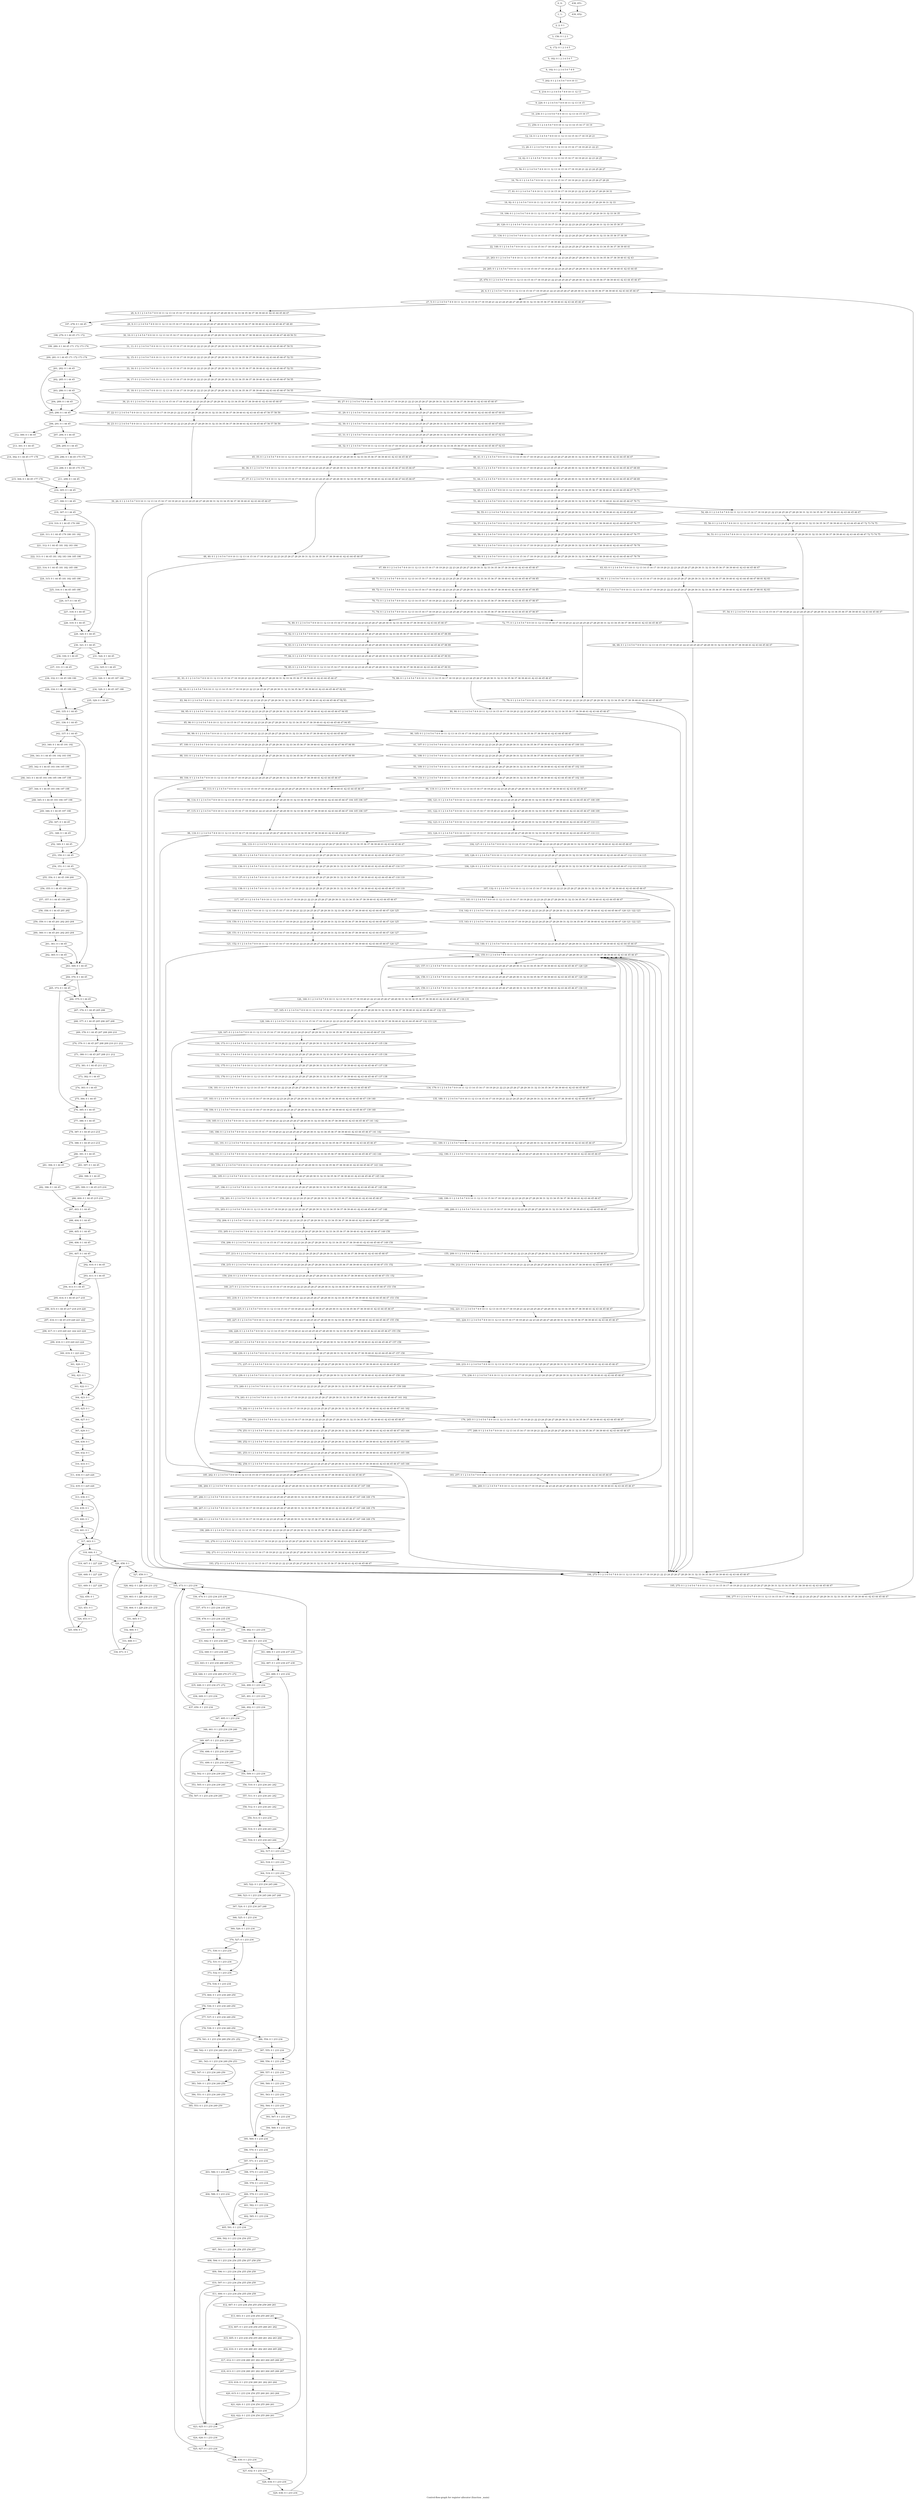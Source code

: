 digraph G {
graph [label="Control-flow-graph for register allocator (function _main)"]
0[label="0, 0: "];
1[label="1, 1: "];
2[label="2, 2: 0 1 "];
3[label="3, 156: 0 1 2 3 "];
4[label="4, 172: 0 1 2 3 4 5 "];
5[label="5, 182: 0 1 2 3 4 5 6 7 "];
6[label="6, 192: 0 1 2 3 4 5 6 7 8 9 "];
7[label="7, 202: 0 1 2 3 4 5 6 7 8 9 10 11 "];
8[label="8, 214: 0 1 2 3 4 5 6 7 8 9 10 11 12 13 "];
9[label="9, 226: 0 1 2 3 4 5 6 7 8 9 10 11 12 13 14 15 "];
10[label="10, 238: 0 1 2 3 4 5 6 7 8 9 10 11 12 13 14 15 16 17 "];
11[label="11, 250: 0 1 2 3 4 5 6 7 8 9 10 11 12 13 14 15 16 17 18 19 "];
12[label="12, 14: 0 1 2 3 4 5 6 7 8 9 10 11 12 13 14 15 16 17 18 19 20 21 "];
13[label="13, 28: 0 1 2 3 4 5 6 7 8 9 10 11 12 13 14 15 16 17 18 19 20 21 22 23 "];
14[label="14, 42: 0 1 2 3 4 5 6 7 8 9 10 11 12 13 14 15 16 17 18 19 20 21 22 23 24 25 "];
15[label="15, 56: 0 1 2 3 4 5 6 7 8 9 10 11 12 13 14 15 16 17 18 19 20 21 22 23 24 25 26 27 "];
16[label="16, 70: 0 1 2 3 4 5 6 7 8 9 10 11 12 13 14 15 16 17 18 19 20 21 22 23 24 25 26 27 28 29 "];
17[label="17, 81: 0 1 2 3 4 5 6 7 8 9 10 11 12 13 14 15 16 17 18 19 20 21 22 23 24 25 26 27 28 29 30 31 "];
18[label="18, 92: 0 1 2 3 4 5 6 7 8 9 10 11 12 13 14 15 16 17 18 19 20 21 22 23 24 25 26 27 28 29 30 31 32 33 "];
19[label="19, 106: 0 1 2 3 4 5 6 7 8 9 10 11 12 13 14 15 16 17 18 19 20 21 22 23 24 25 26 27 28 29 30 31 32 33 34 35 "];
20[label="20, 120: 0 1 2 3 4 5 6 7 8 9 10 11 12 13 14 15 16 17 18 19 20 21 22 23 24 25 26 27 28 29 30 31 32 33 34 35 36 37 "];
21[label="21, 134: 0 1 2 3 4 5 6 7 8 9 10 11 12 13 14 15 16 17 18 19 20 21 22 23 24 25 26 27 28 29 30 31 32 33 34 35 36 37 38 39 "];
22[label="22, 148: 0 1 2 3 4 5 6 7 8 9 10 11 12 13 14 15 16 17 18 19 20 21 22 23 24 25 26 27 28 29 30 31 32 33 34 35 36 37 38 39 40 41 "];
23[label="23, 263: 0 1 2 3 4 5 6 7 8 9 10 11 12 13 14 15 16 17 18 19 20 21 22 23 24 25 26 27 28 29 30 31 32 33 34 35 36 37 38 39 40 41 42 43 "];
24[label="24, 265: 0 1 2 3 4 5 6 7 8 9 10 11 12 13 14 15 16 17 18 19 20 21 22 23 24 25 26 27 28 29 30 31 32 33 34 35 36 37 38 39 40 41 42 43 44 45 "];
25[label="25, 670: 0 1 2 3 4 5 6 7 8 9 10 11 12 13 14 15 16 17 18 19 20 21 22 23 24 25 26 27 28 29 30 31 32 33 34 35 36 37 38 39 40 41 42 43 44 45 46 47 "];
26[label="26, 4: 0 1 2 3 4 5 6 7 8 9 10 11 12 13 14 15 16 17 18 19 20 21 22 23 24 25 26 27 28 29 30 31 32 33 34 35 36 37 38 39 40 41 42 43 44 45 46 47 "];
27[label="27, 5: 0 1 2 3 4 5 6 7 8 9 10 11 12 13 14 15 16 17 18 19 20 21 22 23 24 25 26 27 28 29 30 31 32 33 34 35 36 37 38 39 40 41 42 43 44 45 46 47 "];
28[label="28, 6: 0 1 2 3 4 5 6 7 8 9 10 11 12 13 14 15 16 17 18 19 20 21 22 23 24 25 26 27 28 29 30 31 32 33 34 35 36 37 38 39 40 41 42 43 44 45 46 47 "];
29[label="29, 9: 0 1 2 3 4 5 6 7 8 9 10 11 12 13 14 15 16 17 18 19 20 21 22 23 24 25 26 27 28 29 30 31 32 33 34 35 36 37 38 39 40 41 42 43 44 45 46 47 48 49 "];
30[label="30, 10: 0 1 2 3 4 5 6 7 8 9 10 11 12 13 14 15 16 17 18 19 20 21 22 23 24 25 26 27 28 29 30 31 32 33 34 35 36 37 38 39 40 41 42 43 44 45 46 47 48 49 50 51 "];
31[label="31, 11: 0 1 2 3 4 5 6 7 8 9 10 11 12 13 14 15 16 17 18 19 20 21 22 23 24 25 26 27 28 29 30 31 32 33 34 35 36 37 38 39 40 41 42 43 44 45 46 47 50 51 "];
32[label="32, 15: 0 1 2 3 4 5 6 7 8 9 10 11 12 13 14 15 16 17 18 19 20 21 22 23 24 25 26 27 28 29 30 31 32 33 34 35 36 37 38 39 40 41 42 43 44 45 46 47 52 53 "];
33[label="33, 16: 0 1 2 3 4 5 6 7 8 9 10 11 12 13 14 15 16 17 18 19 20 21 22 23 24 25 26 27 28 29 30 31 32 33 34 35 36 37 38 39 40 41 42 43 44 45 46 47 52 53 "];
34[label="34, 17: 0 1 2 3 4 5 6 7 8 9 10 11 12 13 14 15 16 17 18 19 20 21 22 23 24 25 26 27 28 29 30 31 32 33 34 35 36 37 38 39 40 41 42 43 44 45 46 47 54 55 "];
35[label="35, 18: 0 1 2 3 4 5 6 7 8 9 10 11 12 13 14 15 16 17 18 19 20 21 22 23 24 25 26 27 28 29 30 31 32 33 34 35 36 37 38 39 40 41 42 43 44 45 46 47 54 55 "];
36[label="36, 21: 0 1 2 3 4 5 6 7 8 9 10 11 12 13 14 15 16 17 18 19 20 21 22 23 24 25 26 27 28 29 30 31 32 33 34 35 36 37 38 39 40 41 42 43 44 45 46 47 "];
37[label="37, 22: 0 1 2 3 4 5 6 7 8 9 10 11 12 13 14 15 16 17 18 19 20 21 22 23 24 25 26 27 28 29 30 31 32 33 34 35 36 37 38 39 40 41 42 43 44 45 46 47 56 57 58 59 "];
38[label="38, 23: 0 1 2 3 4 5 6 7 8 9 10 11 12 13 14 15 16 17 18 19 20 21 22 23 24 25 26 27 28 29 30 31 32 33 34 35 36 37 38 39 40 41 42 43 44 45 46 47 56 57 58 59 "];
39[label="39, 26: 0 1 2 3 4 5 6 7 8 9 10 11 12 13 14 15 16 17 18 19 20 21 22 23 24 25 26 27 28 29 30 31 32 33 34 35 36 37 38 39 40 41 42 43 44 45 46 47 "];
40[label="40, 27: 0 1 2 3 4 5 6 7 8 9 10 11 12 13 14 15 16 17 18 19 20 21 22 23 24 25 26 27 28 29 30 31 32 33 34 35 36 37 38 39 40 41 42 43 44 45 46 47 "];
41[label="41, 29: 0 1 2 3 4 5 6 7 8 9 10 11 12 13 14 15 16 17 18 19 20 21 22 23 24 25 26 27 28 29 30 31 32 33 34 35 36 37 38 39 40 41 42 43 44 45 46 47 60 61 "];
42[label="42, 30: 0 1 2 3 4 5 6 7 8 9 10 11 12 13 14 15 16 17 18 19 20 21 22 23 24 25 26 27 28 29 30 31 32 33 34 35 36 37 38 39 40 41 42 43 44 45 46 47 60 61 "];
43[label="43, 31: 0 1 2 3 4 5 6 7 8 9 10 11 12 13 14 15 16 17 18 19 20 21 22 23 24 25 26 27 28 29 30 31 32 33 34 35 36 37 38 39 40 41 42 43 44 45 46 47 62 63 "];
44[label="44, 32: 0 1 2 3 4 5 6 7 8 9 10 11 12 13 14 15 16 17 18 19 20 21 22 23 24 25 26 27 28 29 30 31 32 33 34 35 36 37 38 39 40 41 42 43 44 45 46 47 62 63 "];
45[label="45, 35: 0 1 2 3 4 5 6 7 8 9 10 11 12 13 14 15 16 17 18 19 20 21 22 23 24 25 26 27 28 29 30 31 32 33 34 35 36 37 38 39 40 41 42 43 44 45 46 47 "];
46[label="46, 36: 0 1 2 3 4 5 6 7 8 9 10 11 12 13 14 15 16 17 18 19 20 21 22 23 24 25 26 27 28 29 30 31 32 33 34 35 36 37 38 39 40 41 42 43 44 45 46 47 64 65 66 67 "];
47[label="47, 37: 0 1 2 3 4 5 6 7 8 9 10 11 12 13 14 15 16 17 18 19 20 21 22 23 24 25 26 27 28 29 30 31 32 33 34 35 36 37 38 39 40 41 42 43 44 45 46 47 64 65 66 67 "];
48[label="48, 40: 0 1 2 3 4 5 6 7 8 9 10 11 12 13 14 15 16 17 18 19 20 21 22 23 24 25 26 27 28 29 30 31 32 33 34 35 36 37 38 39 40 41 42 43 44 45 46 47 "];
49[label="49, 41: 0 1 2 3 4 5 6 7 8 9 10 11 12 13 14 15 16 17 18 19 20 21 22 23 24 25 26 27 28 29 30 31 32 33 34 35 36 37 38 39 40 41 42 43 44 45 46 47 "];
50[label="50, 43: 0 1 2 3 4 5 6 7 8 9 10 11 12 13 14 15 16 17 18 19 20 21 22 23 24 25 26 27 28 29 30 31 32 33 34 35 36 37 38 39 40 41 42 43 44 45 46 47 68 69 "];
51[label="51, 44: 0 1 2 3 4 5 6 7 8 9 10 11 12 13 14 15 16 17 18 19 20 21 22 23 24 25 26 27 28 29 30 31 32 33 34 35 36 37 38 39 40 41 42 43 44 45 46 47 68 69 "];
52[label="52, 45: 0 1 2 3 4 5 6 7 8 9 10 11 12 13 14 15 16 17 18 19 20 21 22 23 24 25 26 27 28 29 30 31 32 33 34 35 36 37 38 39 40 41 42 43 44 45 46 47 70 71 "];
53[label="53, 46: 0 1 2 3 4 5 6 7 8 9 10 11 12 13 14 15 16 17 18 19 20 21 22 23 24 25 26 27 28 29 30 31 32 33 34 35 36 37 38 39 40 41 42 43 44 45 46 47 70 71 "];
54[label="54, 49: 0 1 2 3 4 5 6 7 8 9 10 11 12 13 14 15 16 17 18 19 20 21 22 23 24 25 26 27 28 29 30 31 32 33 34 35 36 37 38 39 40 41 42 43 44 45 46 47 "];
55[label="55, 50: 0 1 2 3 4 5 6 7 8 9 10 11 12 13 14 15 16 17 18 19 20 21 22 23 24 25 26 27 28 29 30 31 32 33 34 35 36 37 38 39 40 41 42 43 44 45 46 47 72 73 74 75 "];
56[label="56, 51: 0 1 2 3 4 5 6 7 8 9 10 11 12 13 14 15 16 17 18 19 20 21 22 23 24 25 26 27 28 29 30 31 32 33 34 35 36 37 38 39 40 41 42 43 44 45 46 47 72 73 74 75 "];
57[label="57, 54: 0 1 2 3 4 5 6 7 8 9 10 11 12 13 14 15 16 17 18 19 20 21 22 23 24 25 26 27 28 29 30 31 32 33 34 35 36 37 38 39 40 41 42 43 44 45 46 47 "];
58[label="58, 55: 0 1 2 3 4 5 6 7 8 9 10 11 12 13 14 15 16 17 18 19 20 21 22 23 24 25 26 27 28 29 30 31 32 33 34 35 36 37 38 39 40 41 42 43 44 45 46 47 "];
59[label="59, 57: 0 1 2 3 4 5 6 7 8 9 10 11 12 13 14 15 16 17 18 19 20 21 22 23 24 25 26 27 28 29 30 31 32 33 34 35 36 37 38 39 40 41 42 43 44 45 46 47 76 77 "];
60[label="60, 58: 0 1 2 3 4 5 6 7 8 9 10 11 12 13 14 15 16 17 18 19 20 21 22 23 24 25 26 27 28 29 30 31 32 33 34 35 36 37 38 39 40 41 42 43 44 45 46 47 76 77 "];
61[label="61, 59: 0 1 2 3 4 5 6 7 8 9 10 11 12 13 14 15 16 17 18 19 20 21 22 23 24 25 26 27 28 29 30 31 32 33 34 35 36 37 38 39 40 41 42 43 44 45 46 47 78 79 "];
62[label="62, 60: 0 1 2 3 4 5 6 7 8 9 10 11 12 13 14 15 16 17 18 19 20 21 22 23 24 25 26 27 28 29 30 31 32 33 34 35 36 37 38 39 40 41 42 43 44 45 46 47 78 79 "];
63[label="63, 63: 0 1 2 3 4 5 6 7 8 9 10 11 12 13 14 15 16 17 18 19 20 21 22 23 24 25 26 27 28 29 30 31 32 33 34 35 36 37 38 39 40 41 42 43 44 45 46 47 "];
64[label="64, 64: 0 1 2 3 4 5 6 7 8 9 10 11 12 13 14 15 16 17 18 19 20 21 22 23 24 25 26 27 28 29 30 31 32 33 34 35 36 37 38 39 40 41 42 43 44 45 46 47 80 81 82 83 "];
65[label="65, 65: 0 1 2 3 4 5 6 7 8 9 10 11 12 13 14 15 16 17 18 19 20 21 22 23 24 25 26 27 28 29 30 31 32 33 34 35 36 37 38 39 40 41 42 43 44 45 46 47 80 81 82 83 "];
66[label="66, 68: 0 1 2 3 4 5 6 7 8 9 10 11 12 13 14 15 16 17 18 19 20 21 22 23 24 25 26 27 28 29 30 31 32 33 34 35 36 37 38 39 40 41 42 43 44 45 46 47 "];
67[label="67, 69: 0 1 2 3 4 5 6 7 8 9 10 11 12 13 14 15 16 17 18 19 20 21 22 23 24 25 26 27 28 29 30 31 32 33 34 35 36 37 38 39 40 41 42 43 44 45 46 47 "];
68[label="68, 71: 0 1 2 3 4 5 6 7 8 9 10 11 12 13 14 15 16 17 18 19 20 21 22 23 24 25 26 27 28 29 30 31 32 33 34 35 36 37 38 39 40 41 42 43 44 45 46 47 84 85 "];
69[label="69, 72: 0 1 2 3 4 5 6 7 8 9 10 11 12 13 14 15 16 17 18 19 20 21 22 23 24 25 26 27 28 29 30 31 32 33 34 35 36 37 38 39 40 41 42 43 44 45 46 47 84 85 "];
70[label="70, 73: 0 1 2 3 4 5 6 7 8 9 10 11 12 13 14 15 16 17 18 19 20 21 22 23 24 25 26 27 28 29 30 31 32 33 34 35 36 37 38 39 40 41 42 43 44 45 46 47 86 87 "];
71[label="71, 74: 0 1 2 3 4 5 6 7 8 9 10 11 12 13 14 15 16 17 18 19 20 21 22 23 24 25 26 27 28 29 30 31 32 33 34 35 36 37 38 39 40 41 42 43 44 45 46 47 86 87 "];
72[label="72, 77: 0 1 2 3 4 5 6 7 8 9 10 11 12 13 14 15 16 17 18 19 20 21 22 23 24 25 26 27 28 29 30 31 32 33 34 35 36 37 38 39 40 41 42 43 44 45 46 47 "];
73[label="73, 79: 0 1 2 3 4 5 6 7 8 9 10 11 12 13 14 15 16 17 18 19 20 21 22 23 24 25 26 27 28 29 30 31 32 33 34 35 36 37 38 39 40 41 42 43 44 45 46 47 "];
74[label="74, 80: 0 1 2 3 4 5 6 7 8 9 10 11 12 13 14 15 16 17 18 19 20 21 22 23 24 25 26 27 28 29 30 31 32 33 34 35 36 37 38 39 40 41 42 43 44 45 46 47 "];
75[label="75, 82: 0 1 2 3 4 5 6 7 8 9 10 11 12 13 14 15 16 17 18 19 20 21 22 23 24 25 26 27 28 29 30 31 32 33 34 35 36 37 38 39 40 41 42 43 44 45 46 47 88 89 "];
76[label="76, 83: 0 1 2 3 4 5 6 7 8 9 10 11 12 13 14 15 16 17 18 19 20 21 22 23 24 25 26 27 28 29 30 31 32 33 34 35 36 37 38 39 40 41 42 43 44 45 46 47 88 89 "];
77[label="77, 84: 0 1 2 3 4 5 6 7 8 9 10 11 12 13 14 15 16 17 18 19 20 21 22 23 24 25 26 27 28 29 30 31 32 33 34 35 36 37 38 39 40 41 42 43 44 45 46 47 90 91 "];
78[label="78, 85: 0 1 2 3 4 5 6 7 8 9 10 11 12 13 14 15 16 17 18 19 20 21 22 23 24 25 26 27 28 29 30 31 32 33 34 35 36 37 38 39 40 41 42 43 44 45 46 47 90 91 "];
79[label="79, 88: 0 1 2 3 4 5 6 7 8 9 10 11 12 13 14 15 16 17 18 19 20 21 22 23 24 25 26 27 28 29 30 31 32 33 34 35 36 37 38 39 40 41 42 43 44 45 46 47 "];
80[label="80, 90: 0 1 2 3 4 5 6 7 8 9 10 11 12 13 14 15 16 17 18 19 20 21 22 23 24 25 26 27 28 29 30 31 32 33 34 35 36 37 38 39 40 41 42 43 44 45 46 47 "];
81[label="81, 91: 0 1 2 3 4 5 6 7 8 9 10 11 12 13 14 15 16 17 18 19 20 21 22 23 24 25 26 27 28 29 30 31 32 33 34 35 36 37 38 39 40 41 42 43 44 45 46 47 "];
82[label="82, 93: 0 1 2 3 4 5 6 7 8 9 10 11 12 13 14 15 16 17 18 19 20 21 22 23 24 25 26 27 28 29 30 31 32 33 34 35 36 37 38 39 40 41 42 43 44 45 46 47 92 93 "];
83[label="83, 94: 0 1 2 3 4 5 6 7 8 9 10 11 12 13 14 15 16 17 18 19 20 21 22 23 24 25 26 27 28 29 30 31 32 33 34 35 36 37 38 39 40 41 42 43 44 45 46 47 92 93 "];
84[label="84, 95: 0 1 2 3 4 5 6 7 8 9 10 11 12 13 14 15 16 17 18 19 20 21 22 23 24 25 26 27 28 29 30 31 32 33 34 35 36 37 38 39 40 41 42 43 44 45 46 47 94 95 "];
85[label="85, 96: 0 1 2 3 4 5 6 7 8 9 10 11 12 13 14 15 16 17 18 19 20 21 22 23 24 25 26 27 28 29 30 31 32 33 34 35 36 37 38 39 40 41 42 43 44 45 46 47 94 95 "];
86[label="86, 99: 0 1 2 3 4 5 6 7 8 9 10 11 12 13 14 15 16 17 18 19 20 21 22 23 24 25 26 27 28 29 30 31 32 33 34 35 36 37 38 39 40 41 42 43 44 45 46 47 "];
87[label="87, 100: 0 1 2 3 4 5 6 7 8 9 10 11 12 13 14 15 16 17 18 19 20 21 22 23 24 25 26 27 28 29 30 31 32 33 34 35 36 37 38 39 40 41 42 43 44 45 46 47 96 97 98 99 "];
88[label="88, 101: 0 1 2 3 4 5 6 7 8 9 10 11 12 13 14 15 16 17 18 19 20 21 22 23 24 25 26 27 28 29 30 31 32 33 34 35 36 37 38 39 40 41 42 43 44 45 46 47 96 97 98 99 "];
89[label="89, 104: 0 1 2 3 4 5 6 7 8 9 10 11 12 13 14 15 16 17 18 19 20 21 22 23 24 25 26 27 28 29 30 31 32 33 34 35 36 37 38 39 40 41 42 43 44 45 46 47 "];
90[label="90, 105: 0 1 2 3 4 5 6 7 8 9 10 11 12 13 14 15 16 17 18 19 20 21 22 23 24 25 26 27 28 29 30 31 32 33 34 35 36 37 38 39 40 41 42 43 44 45 46 47 "];
91[label="91, 107: 0 1 2 3 4 5 6 7 8 9 10 11 12 13 14 15 16 17 18 19 20 21 22 23 24 25 26 27 28 29 30 31 32 33 34 35 36 37 38 39 40 41 42 43 44 45 46 47 100 101 "];
92[label="92, 108: 0 1 2 3 4 5 6 7 8 9 10 11 12 13 14 15 16 17 18 19 20 21 22 23 24 25 26 27 28 29 30 31 32 33 34 35 36 37 38 39 40 41 42 43 44 45 46 47 100 101 "];
93[label="93, 109: 0 1 2 3 4 5 6 7 8 9 10 11 12 13 14 15 16 17 18 19 20 21 22 23 24 25 26 27 28 29 30 31 32 33 34 35 36 37 38 39 40 41 42 43 44 45 46 47 102 103 "];
94[label="94, 110: 0 1 2 3 4 5 6 7 8 9 10 11 12 13 14 15 16 17 18 19 20 21 22 23 24 25 26 27 28 29 30 31 32 33 34 35 36 37 38 39 40 41 42 43 44 45 46 47 102 103 "];
95[label="95, 113: 0 1 2 3 4 5 6 7 8 9 10 11 12 13 14 15 16 17 18 19 20 21 22 23 24 25 26 27 28 29 30 31 32 33 34 35 36 37 38 39 40 41 42 43 44 45 46 47 "];
96[label="96, 114: 0 1 2 3 4 5 6 7 8 9 10 11 12 13 14 15 16 17 18 19 20 21 22 23 24 25 26 27 28 29 30 31 32 33 34 35 36 37 38 39 40 41 42 43 44 45 46 47 104 105 106 107 "];
97[label="97, 115: 0 1 2 3 4 5 6 7 8 9 10 11 12 13 14 15 16 17 18 19 20 21 22 23 24 25 26 27 28 29 30 31 32 33 34 35 36 37 38 39 40 41 42 43 44 45 46 47 104 105 106 107 "];
98[label="98, 118: 0 1 2 3 4 5 6 7 8 9 10 11 12 13 14 15 16 17 18 19 20 21 22 23 24 25 26 27 28 29 30 31 32 33 34 35 36 37 38 39 40 41 42 43 44 45 46 47 "];
99[label="99, 119: 0 1 2 3 4 5 6 7 8 9 10 11 12 13 14 15 16 17 18 19 20 21 22 23 24 25 26 27 28 29 30 31 32 33 34 35 36 37 38 39 40 41 42 43 44 45 46 47 "];
100[label="100, 121: 0 1 2 3 4 5 6 7 8 9 10 11 12 13 14 15 16 17 18 19 20 21 22 23 24 25 26 27 28 29 30 31 32 33 34 35 36 37 38 39 40 41 42 43 44 45 46 47 108 109 "];
101[label="101, 122: 0 1 2 3 4 5 6 7 8 9 10 11 12 13 14 15 16 17 18 19 20 21 22 23 24 25 26 27 28 29 30 31 32 33 34 35 36 37 38 39 40 41 42 43 44 45 46 47 108 109 "];
102[label="102, 123: 0 1 2 3 4 5 6 7 8 9 10 11 12 13 14 15 16 17 18 19 20 21 22 23 24 25 26 27 28 29 30 31 32 33 34 35 36 37 38 39 40 41 42 43 44 45 46 47 110 111 "];
103[label="103, 124: 0 1 2 3 4 5 6 7 8 9 10 11 12 13 14 15 16 17 18 19 20 21 22 23 24 25 26 27 28 29 30 31 32 33 34 35 36 37 38 39 40 41 42 43 44 45 46 47 110 111 "];
104[label="104, 127: 0 1 2 3 4 5 6 7 8 9 10 11 12 13 14 15 16 17 18 19 20 21 22 23 24 25 26 27 28 29 30 31 32 33 34 35 36 37 38 39 40 41 42 43 44 45 46 47 "];
105[label="105, 128: 0 1 2 3 4 5 6 7 8 9 10 11 12 13 14 15 16 17 18 19 20 21 22 23 24 25 26 27 28 29 30 31 32 33 34 35 36 37 38 39 40 41 42 43 44 45 46 47 112 113 114 115 "];
106[label="106, 129: 0 1 2 3 4 5 6 7 8 9 10 11 12 13 14 15 16 17 18 19 20 21 22 23 24 25 26 27 28 29 30 31 32 33 34 35 36 37 38 39 40 41 42 43 44 45 46 47 112 113 114 115 "];
107[label="107, 132: 0 1 2 3 4 5 6 7 8 9 10 11 12 13 14 15 16 17 18 19 20 21 22 23 24 25 26 27 28 29 30 31 32 33 34 35 36 37 38 39 40 41 42 43 44 45 46 47 "];
108[label="108, 133: 0 1 2 3 4 5 6 7 8 9 10 11 12 13 14 15 16 17 18 19 20 21 22 23 24 25 26 27 28 29 30 31 32 33 34 35 36 37 38 39 40 41 42 43 44 45 46 47 "];
109[label="109, 135: 0 1 2 3 4 5 6 7 8 9 10 11 12 13 14 15 16 17 18 19 20 21 22 23 24 25 26 27 28 29 30 31 32 33 34 35 36 37 38 39 40 41 42 43 44 45 46 47 116 117 "];
110[label="110, 136: 0 1 2 3 4 5 6 7 8 9 10 11 12 13 14 15 16 17 18 19 20 21 22 23 24 25 26 27 28 29 30 31 32 33 34 35 36 37 38 39 40 41 42 43 44 45 46 47 116 117 "];
111[label="111, 137: 0 1 2 3 4 5 6 7 8 9 10 11 12 13 14 15 16 17 18 19 20 21 22 23 24 25 26 27 28 29 30 31 32 33 34 35 36 37 38 39 40 41 42 43 44 45 46 47 118 119 "];
112[label="112, 138: 0 1 2 3 4 5 6 7 8 9 10 11 12 13 14 15 16 17 18 19 20 21 22 23 24 25 26 27 28 29 30 31 32 33 34 35 36 37 38 39 40 41 42 43 44 45 46 47 118 119 "];
113[label="113, 141: 0 1 2 3 4 5 6 7 8 9 10 11 12 13 14 15 16 17 18 19 20 21 22 23 24 25 26 27 28 29 30 31 32 33 34 35 36 37 38 39 40 41 42 43 44 45 46 47 "];
114[label="114, 142: 0 1 2 3 4 5 6 7 8 9 10 11 12 13 14 15 16 17 18 19 20 21 22 23 24 25 26 27 28 29 30 31 32 33 34 35 36 37 38 39 40 41 42 43 44 45 46 47 120 121 122 123 "];
115[label="115, 143: 0 1 2 3 4 5 6 7 8 9 10 11 12 13 14 15 16 17 18 19 20 21 22 23 24 25 26 27 28 29 30 31 32 33 34 35 36 37 38 39 40 41 42 43 44 45 46 47 120 121 122 123 "];
116[label="116, 146: 0 1 2 3 4 5 6 7 8 9 10 11 12 13 14 15 16 17 18 19 20 21 22 23 24 25 26 27 28 29 30 31 32 33 34 35 36 37 38 39 40 41 42 43 44 45 46 47 "];
117[label="117, 147: 0 1 2 3 4 5 6 7 8 9 10 11 12 13 14 15 16 17 18 19 20 21 22 23 24 25 26 27 28 29 30 31 32 33 34 35 36 37 38 39 40 41 42 43 44 45 46 47 "];
118[label="118, 149: 0 1 2 3 4 5 6 7 8 9 10 11 12 13 14 15 16 17 18 19 20 21 22 23 24 25 26 27 28 29 30 31 32 33 34 35 36 37 38 39 40 41 42 43 44 45 46 47 124 125 "];
119[label="119, 150: 0 1 2 3 4 5 6 7 8 9 10 11 12 13 14 15 16 17 18 19 20 21 22 23 24 25 26 27 28 29 30 31 32 33 34 35 36 37 38 39 40 41 42 43 44 45 46 47 124 125 "];
120[label="120, 151: 0 1 2 3 4 5 6 7 8 9 10 11 12 13 14 15 16 17 18 19 20 21 22 23 24 25 26 27 28 29 30 31 32 33 34 35 36 37 38 39 40 41 42 43 44 45 46 47 126 127 "];
121[label="121, 152: 0 1 2 3 4 5 6 7 8 9 10 11 12 13 14 15 16 17 18 19 20 21 22 23 24 25 26 27 28 29 30 31 32 33 34 35 36 37 38 39 40 41 42 43 44 45 46 47 126 127 "];
122[label="122, 155: 0 1 2 3 4 5 6 7 8 9 10 11 12 13 14 15 16 17 18 19 20 21 22 23 24 25 26 27 28 29 30 31 32 33 34 35 36 37 38 39 40 41 42 43 44 45 46 47 "];
123[label="123, 157: 0 1 2 3 4 5 6 7 8 9 10 11 12 13 14 15 16 17 18 19 20 21 22 23 24 25 26 27 28 29 30 31 32 33 34 35 36 37 38 39 40 41 42 43 44 45 46 47 128 129 "];
124[label="124, 158: 0 1 2 3 4 5 6 7 8 9 10 11 12 13 14 15 16 17 18 19 20 21 22 23 24 25 26 27 28 29 30 31 32 33 34 35 36 37 38 39 40 41 42 43 44 45 46 47 128 129 "];
125[label="125, 159: 0 1 2 3 4 5 6 7 8 9 10 11 12 13 14 15 16 17 18 19 20 21 22 23 24 25 26 27 28 29 30 31 32 33 34 35 36 37 38 39 40 41 42 43 44 45 46 47 130 131 "];
126[label="126, 160: 0 1 2 3 4 5 6 7 8 9 10 11 12 13 14 15 16 17 18 19 20 21 22 23 24 25 26 27 28 29 30 31 32 33 34 35 36 37 38 39 40 41 42 43 44 45 46 47 130 131 "];
127[label="127, 165: 0 1 2 3 4 5 6 7 8 9 10 11 12 13 14 15 16 17 18 19 20 21 22 23 24 25 26 27 28 29 30 31 32 33 34 35 36 37 38 39 40 41 42 43 44 45 46 47 132 133 "];
128[label="128, 166: 0 1 2 3 4 5 6 7 8 9 10 11 12 13 14 15 16 17 18 19 20 21 22 23 24 25 26 27 28 29 30 31 32 33 34 35 36 37 38 39 40 41 42 43 44 45 46 47 132 133 134 "];
129[label="129, 167: 0 1 2 3 4 5 6 7 8 9 10 11 12 13 14 15 16 17 18 19 20 21 22 23 24 25 26 27 28 29 30 31 32 33 34 35 36 37 38 39 40 41 42 43 44 45 46 47 134 "];
130[label="130, 173: 0 1 2 3 4 5 6 7 8 9 10 11 12 13 14 15 16 17 18 19 20 21 22 23 24 25 26 27 28 29 30 31 32 33 34 35 36 37 38 39 40 41 42 43 44 45 46 47 135 136 "];
131[label="131, 174: 0 1 2 3 4 5 6 7 8 9 10 11 12 13 14 15 16 17 18 19 20 21 22 23 24 25 26 27 28 29 30 31 32 33 34 35 36 37 38 39 40 41 42 43 44 45 46 47 135 136 "];
132[label="132, 175: 0 1 2 3 4 5 6 7 8 9 10 11 12 13 14 15 16 17 18 19 20 21 22 23 24 25 26 27 28 29 30 31 32 33 34 35 36 37 38 39 40 41 42 43 44 45 46 47 137 138 "];
133[label="133, 176: 0 1 2 3 4 5 6 7 8 9 10 11 12 13 14 15 16 17 18 19 20 21 22 23 24 25 26 27 28 29 30 31 32 33 34 35 36 37 38 39 40 41 42 43 44 45 46 47 137 138 "];
134[label="134, 179: 0 1 2 3 4 5 6 7 8 9 10 11 12 13 14 15 16 17 18 19 20 21 22 23 24 25 26 27 28 29 30 31 32 33 34 35 36 37 38 39 40 41 42 43 44 45 46 47 "];
135[label="135, 180: 0 1 2 3 4 5 6 7 8 9 10 11 12 13 14 15 16 17 18 19 20 21 22 23 24 25 26 27 28 29 30 31 32 33 34 35 36 37 38 39 40 41 42 43 44 45 46 47 "];
136[label="136, 181: 0 1 2 3 4 5 6 7 8 9 10 11 12 13 14 15 16 17 18 19 20 21 22 23 24 25 26 27 28 29 30 31 32 33 34 35 36 37 38 39 40 41 42 43 44 45 46 47 "];
137[label="137, 183: 0 1 2 3 4 5 6 7 8 9 10 11 12 13 14 15 16 17 18 19 20 21 22 23 24 25 26 27 28 29 30 31 32 33 34 35 36 37 38 39 40 41 42 43 44 45 46 47 139 140 "];
138[label="138, 184: 0 1 2 3 4 5 6 7 8 9 10 11 12 13 14 15 16 17 18 19 20 21 22 23 24 25 26 27 28 29 30 31 32 33 34 35 36 37 38 39 40 41 42 43 44 45 46 47 139 140 "];
139[label="139, 185: 0 1 2 3 4 5 6 7 8 9 10 11 12 13 14 15 16 17 18 19 20 21 22 23 24 25 26 27 28 29 30 31 32 33 34 35 36 37 38 39 40 41 42 43 44 45 46 47 141 142 "];
140[label="140, 186: 0 1 2 3 4 5 6 7 8 9 10 11 12 13 14 15 16 17 18 19 20 21 22 23 24 25 26 27 28 29 30 31 32 33 34 35 36 37 38 39 40 41 42 43 44 45 46 47 141 142 "];
141[label="141, 189: 0 1 2 3 4 5 6 7 8 9 10 11 12 13 14 15 16 17 18 19 20 21 22 23 24 25 26 27 28 29 30 31 32 33 34 35 36 37 38 39 40 41 42 43 44 45 46 47 "];
142[label="142, 190: 0 1 2 3 4 5 6 7 8 9 10 11 12 13 14 15 16 17 18 19 20 21 22 23 24 25 26 27 28 29 30 31 32 33 34 35 36 37 38 39 40 41 42 43 44 45 46 47 "];
143[label="143, 191: 0 1 2 3 4 5 6 7 8 9 10 11 12 13 14 15 16 17 18 19 20 21 22 23 24 25 26 27 28 29 30 31 32 33 34 35 36 37 38 39 40 41 42 43 44 45 46 47 "];
144[label="144, 193: 0 1 2 3 4 5 6 7 8 9 10 11 12 13 14 15 16 17 18 19 20 21 22 23 24 25 26 27 28 29 30 31 32 33 34 35 36 37 38 39 40 41 42 43 44 45 46 47 143 144 "];
145[label="145, 194: 0 1 2 3 4 5 6 7 8 9 10 11 12 13 14 15 16 17 18 19 20 21 22 23 24 25 26 27 28 29 30 31 32 33 34 35 36 37 38 39 40 41 42 43 44 45 46 47 143 144 "];
146[label="146, 195: 0 1 2 3 4 5 6 7 8 9 10 11 12 13 14 15 16 17 18 19 20 21 22 23 24 25 26 27 28 29 30 31 32 33 34 35 36 37 38 39 40 41 42 43 44 45 46 47 145 146 "];
147[label="147, 196: 0 1 2 3 4 5 6 7 8 9 10 11 12 13 14 15 16 17 18 19 20 21 22 23 24 25 26 27 28 29 30 31 32 33 34 35 36 37 38 39 40 41 42 43 44 45 46 47 145 146 "];
148[label="148, 199: 0 1 2 3 4 5 6 7 8 9 10 11 12 13 14 15 16 17 18 19 20 21 22 23 24 25 26 27 28 29 30 31 32 33 34 35 36 37 38 39 40 41 42 43 44 45 46 47 "];
149[label="149, 200: 0 1 2 3 4 5 6 7 8 9 10 11 12 13 14 15 16 17 18 19 20 21 22 23 24 25 26 27 28 29 30 31 32 33 34 35 36 37 38 39 40 41 42 43 44 45 46 47 "];
150[label="150, 201: 0 1 2 3 4 5 6 7 8 9 10 11 12 13 14 15 16 17 18 19 20 21 22 23 24 25 26 27 28 29 30 31 32 33 34 35 36 37 38 39 40 41 42 43 44 45 46 47 "];
151[label="151, 203: 0 1 2 3 4 5 6 7 8 9 10 11 12 13 14 15 16 17 18 19 20 21 22 23 24 25 26 27 28 29 30 31 32 33 34 35 36 37 38 39 40 41 42 43 44 45 46 47 147 148 "];
152[label="152, 204: 0 1 2 3 4 5 6 7 8 9 10 11 12 13 14 15 16 17 18 19 20 21 22 23 24 25 26 27 28 29 30 31 32 33 34 35 36 37 38 39 40 41 42 43 44 45 46 47 147 148 "];
153[label="153, 205: 0 1 2 3 4 5 6 7 8 9 10 11 12 13 14 15 16 17 18 19 20 21 22 23 24 25 26 27 28 29 30 31 32 33 34 35 36 37 38 39 40 41 42 43 44 45 46 47 149 150 "];
154[label="154, 206: 0 1 2 3 4 5 6 7 8 9 10 11 12 13 14 15 16 17 18 19 20 21 22 23 24 25 26 27 28 29 30 31 32 33 34 35 36 37 38 39 40 41 42 43 44 45 46 47 149 150 "];
155[label="155, 209: 0 1 2 3 4 5 6 7 8 9 10 11 12 13 14 15 16 17 18 19 20 21 22 23 24 25 26 27 28 29 30 31 32 33 34 35 36 37 38 39 40 41 42 43 44 45 46 47 "];
156[label="156, 212: 0 1 2 3 4 5 6 7 8 9 10 11 12 13 14 15 16 17 18 19 20 21 22 23 24 25 26 27 28 29 30 31 32 33 34 35 36 37 38 39 40 41 42 43 44 45 46 47 "];
157[label="157, 213: 0 1 2 3 4 5 6 7 8 9 10 11 12 13 14 15 16 17 18 19 20 21 22 23 24 25 26 27 28 29 30 31 32 33 34 35 36 37 38 39 40 41 42 43 44 45 46 47 "];
158[label="158, 215: 0 1 2 3 4 5 6 7 8 9 10 11 12 13 14 15 16 17 18 19 20 21 22 23 24 25 26 27 28 29 30 31 32 33 34 35 36 37 38 39 40 41 42 43 44 45 46 47 151 152 "];
159[label="159, 216: 0 1 2 3 4 5 6 7 8 9 10 11 12 13 14 15 16 17 18 19 20 21 22 23 24 25 26 27 28 29 30 31 32 33 34 35 36 37 38 39 40 41 42 43 44 45 46 47 151 152 "];
160[label="160, 217: 0 1 2 3 4 5 6 7 8 9 10 11 12 13 14 15 16 17 18 19 20 21 22 23 24 25 26 27 28 29 30 31 32 33 34 35 36 37 38 39 40 41 42 43 44 45 46 47 153 154 "];
161[label="161, 218: 0 1 2 3 4 5 6 7 8 9 10 11 12 13 14 15 16 17 18 19 20 21 22 23 24 25 26 27 28 29 30 31 32 33 34 35 36 37 38 39 40 41 42 43 44 45 46 47 153 154 "];
162[label="162, 221: 0 1 2 3 4 5 6 7 8 9 10 11 12 13 14 15 16 17 18 19 20 21 22 23 24 25 26 27 28 29 30 31 32 33 34 35 36 37 38 39 40 41 42 43 44 45 46 47 "];
163[label="163, 224: 0 1 2 3 4 5 6 7 8 9 10 11 12 13 14 15 16 17 18 19 20 21 22 23 24 25 26 27 28 29 30 31 32 33 34 35 36 37 38 39 40 41 42 43 44 45 46 47 "];
164[label="164, 225: 0 1 2 3 4 5 6 7 8 9 10 11 12 13 14 15 16 17 18 19 20 21 22 23 24 25 26 27 28 29 30 31 32 33 34 35 36 37 38 39 40 41 42 43 44 45 46 47 "];
165[label="165, 227: 0 1 2 3 4 5 6 7 8 9 10 11 12 13 14 15 16 17 18 19 20 21 22 23 24 25 26 27 28 29 30 31 32 33 34 35 36 37 38 39 40 41 42 43 44 45 46 47 155 156 "];
166[label="166, 228: 0 1 2 3 4 5 6 7 8 9 10 11 12 13 14 15 16 17 18 19 20 21 22 23 24 25 26 27 28 29 30 31 32 33 34 35 36 37 38 39 40 41 42 43 44 45 46 47 155 156 "];
167[label="167, 229: 0 1 2 3 4 5 6 7 8 9 10 11 12 13 14 15 16 17 18 19 20 21 22 23 24 25 26 27 28 29 30 31 32 33 34 35 36 37 38 39 40 41 42 43 44 45 46 47 157 158 "];
168[label="168, 230: 0 1 2 3 4 5 6 7 8 9 10 11 12 13 14 15 16 17 18 19 20 21 22 23 24 25 26 27 28 29 30 31 32 33 34 35 36 37 38 39 40 41 42 43 44 45 46 47 157 158 "];
169[label="169, 233: 0 1 2 3 4 5 6 7 8 9 10 11 12 13 14 15 16 17 18 19 20 21 22 23 24 25 26 27 28 29 30 31 32 33 34 35 36 37 38 39 40 41 42 43 44 45 46 47 "];
170[label="170, 236: 0 1 2 3 4 5 6 7 8 9 10 11 12 13 14 15 16 17 18 19 20 21 22 23 24 25 26 27 28 29 30 31 32 33 34 35 36 37 38 39 40 41 42 43 44 45 46 47 "];
171[label="171, 237: 0 1 2 3 4 5 6 7 8 9 10 11 12 13 14 15 16 17 18 19 20 21 22 23 24 25 26 27 28 29 30 31 32 33 34 35 36 37 38 39 40 41 42 43 44 45 46 47 "];
172[label="172, 239: 0 1 2 3 4 5 6 7 8 9 10 11 12 13 14 15 16 17 18 19 20 21 22 23 24 25 26 27 28 29 30 31 32 33 34 35 36 37 38 39 40 41 42 43 44 45 46 47 159 160 "];
173[label="173, 240: 0 1 2 3 4 5 6 7 8 9 10 11 12 13 14 15 16 17 18 19 20 21 22 23 24 25 26 27 28 29 30 31 32 33 34 35 36 37 38 39 40 41 42 43 44 45 46 47 159 160 "];
174[label="174, 241: 0 1 2 3 4 5 6 7 8 9 10 11 12 13 14 15 16 17 18 19 20 21 22 23 24 25 26 27 28 29 30 31 32 33 34 35 36 37 38 39 40 41 42 43 44 45 46 47 161 162 "];
175[label="175, 242: 0 1 2 3 4 5 6 7 8 9 10 11 12 13 14 15 16 17 18 19 20 21 22 23 24 25 26 27 28 29 30 31 32 33 34 35 36 37 38 39 40 41 42 43 44 45 46 47 161 162 "];
176[label="176, 245: 0 1 2 3 4 5 6 7 8 9 10 11 12 13 14 15 16 17 18 19 20 21 22 23 24 25 26 27 28 29 30 31 32 33 34 35 36 37 38 39 40 41 42 43 44 45 46 47 "];
177[label="177, 248: 0 1 2 3 4 5 6 7 8 9 10 11 12 13 14 15 16 17 18 19 20 21 22 23 24 25 26 27 28 29 30 31 32 33 34 35 36 37 38 39 40 41 42 43 44 45 46 47 "];
178[label="178, 249: 0 1 2 3 4 5 6 7 8 9 10 11 12 13 14 15 16 17 18 19 20 21 22 23 24 25 26 27 28 29 30 31 32 33 34 35 36 37 38 39 40 41 42 43 44 45 46 47 "];
179[label="179, 251: 0 1 2 3 4 5 6 7 8 9 10 11 12 13 14 15 16 17 18 19 20 21 22 23 24 25 26 27 28 29 30 31 32 33 34 35 36 37 38 39 40 41 42 43 44 45 46 47 163 164 "];
180[label="180, 252: 0 1 2 3 4 5 6 7 8 9 10 11 12 13 14 15 16 17 18 19 20 21 22 23 24 25 26 27 28 29 30 31 32 33 34 35 36 37 38 39 40 41 42 43 44 45 46 47 163 164 "];
181[label="181, 253: 0 1 2 3 4 5 6 7 8 9 10 11 12 13 14 15 16 17 18 19 20 21 22 23 24 25 26 27 28 29 30 31 32 33 34 35 36 37 38 39 40 41 42 43 44 45 46 47 165 166 "];
182[label="182, 254: 0 1 2 3 4 5 6 7 8 9 10 11 12 13 14 15 16 17 18 19 20 21 22 23 24 25 26 27 28 29 30 31 32 33 34 35 36 37 38 39 40 41 42 43 44 45 46 47 165 166 "];
183[label="183, 257: 0 1 2 3 4 5 6 7 8 9 10 11 12 13 14 15 16 17 18 19 20 21 22 23 24 25 26 27 28 29 30 31 32 33 34 35 36 37 38 39 40 41 42 43 44 45 46 47 "];
184[label="184, 260: 0 1 2 3 4 5 6 7 8 9 10 11 12 13 14 15 16 17 18 19 20 21 22 23 24 25 26 27 28 29 30 31 32 33 34 35 36 37 38 39 40 41 42 43 44 45 46 47 "];
185[label="185, 262: 0 1 2 3 4 5 6 7 8 9 10 11 12 13 14 15 16 17 18 19 20 21 22 23 24 25 26 27 28 29 30 31 32 33 34 35 36 37 38 39 40 41 42 43 44 45 46 47 "];
186[label="186, 264: 0 1 2 3 4 5 6 7 8 9 10 11 12 13 14 15 16 17 18 19 20 21 22 23 24 25 26 27 28 29 30 31 32 33 34 35 36 37 38 39 40 41 42 43 44 45 46 47 167 168 "];
187[label="187, 266: 0 1 2 3 4 5 6 7 8 9 10 11 12 13 14 15 16 17 18 19 20 21 22 23 24 25 26 27 28 29 30 31 32 33 34 35 36 37 38 39 40 41 42 43 44 45 46 47 167 168 169 170 "];
188[label="188, 267: 0 1 2 3 4 5 6 7 8 9 10 11 12 13 14 15 16 17 18 19 20 21 22 23 24 25 26 27 28 29 30 31 32 33 34 35 36 37 38 39 40 41 42 43 44 45 46 47 167 168 169 170 "];
189[label="189, 268: 0 1 2 3 4 5 6 7 8 9 10 11 12 13 14 15 16 17 18 19 20 21 22 23 24 25 26 27 28 29 30 31 32 33 34 35 36 37 38 39 40 41 42 43 44 45 46 47 167 168 169 170 "];
190[label="190, 269: 0 1 2 3 4 5 6 7 8 9 10 11 12 13 14 15 16 17 18 19 20 21 22 23 24 25 26 27 28 29 30 31 32 33 34 35 36 37 38 39 40 41 42 43 44 45 46 47 169 170 "];
191[label="191, 270: 0 1 2 3 4 5 6 7 8 9 10 11 12 13 14 15 16 17 18 19 20 21 22 23 24 25 26 27 28 29 30 31 32 33 34 35 36 37 38 39 40 41 42 43 44 45 46 47 "];
192[label="192, 271: 0 1 2 3 4 5 6 7 8 9 10 11 12 13 14 15 16 17 18 19 20 21 22 23 24 25 26 27 28 29 30 31 32 33 34 35 36 37 38 39 40 41 42 43 44 45 46 47 "];
193[label="193, 272: 0 1 2 3 4 5 6 7 8 9 10 11 12 13 14 15 16 17 18 19 20 21 22 23 24 25 26 27 28 29 30 31 32 33 34 35 36 37 38 39 40 41 42 43 44 45 46 47 "];
194[label="194, 273: 0 1 2 3 4 5 6 7 8 9 10 11 12 13 14 15 16 17 18 19 20 21 22 23 24 25 26 27 28 29 30 31 32 33 34 35 36 37 38 39 40 41 42 43 44 45 46 47 "];
195[label="195, 275: 0 1 2 3 4 5 6 7 8 9 10 11 12 13 14 15 16 17 18 19 20 21 22 23 24 25 26 27 28 29 30 31 32 33 34 35 36 37 38 39 40 41 42 43 44 45 46 47 "];
196[label="196, 277: 0 1 2 3 4 5 6 7 8 9 10 11 12 13 14 15 16 17 18 19 20 21 22 23 24 25 26 27 28 29 30 31 32 33 34 35 36 37 38 39 40 41 42 43 44 45 46 47 "];
197[label="197, 278: 0 1 44 45 "];
198[label="198, 279: 0 1 44 45 171 172 "];
199[label="199, 280: 0 1 44 45 171 172 173 174 "];
200[label="200, 281: 0 1 44 45 171 172 173 174 "];
201[label="201, 282: 0 1 44 45 "];
202[label="202, 285: 0 1 44 45 "];
203[label="203, 286: 0 1 44 45 "];
204[label="204, 289: 0 1 44 45 "];
205[label="205, 290: 0 1 44 45 "];
206[label="206, 291: 0 1 44 45 "];
207[label="207, 294: 0 1 44 45 "];
208[label="208, 295: 0 1 44 45 "];
209[label="209, 296: 0 1 44 45 175 176 "];
210[label="210, 298: 0 1 44 45 175 176 "];
211[label="211, 299: 0 1 44 45 "];
212[label="212, 300: 0 1 44 45 "];
213[label="213, 301: 0 1 44 45 "];
214[label="214, 302: 0 1 44 45 177 178 "];
215[label="215, 304: 0 1 44 45 177 178 "];
216[label="216, 305: 0 1 44 45 "];
217[label="217, 306: 0 1 44 45 "];
218[label="218, 307: 0 1 44 45 "];
219[label="219, 310: 0 1 44 45 179 180 "];
220[label="220, 311: 0 1 44 45 179 180 181 182 "];
221[label="221, 312: 0 1 44 45 181 182 183 184 "];
222[label="222, 313: 0 1 44 45 181 182 183 184 185 186 "];
223[label="223, 314: 0 1 44 45 181 182 185 186 "];
224[label="224, 315: 0 1 44 45 181 182 185 186 "];
225[label="225, 316: 0 1 44 45 185 186 "];
226[label="226, 317: 0 1 44 45 "];
227[label="227, 318: 0 1 44 45 "];
228[label="228, 319: 0 1 44 45 "];
229[label="229, 320: 0 1 44 45 "];
230[label="230, 321: 0 1 44 45 "];
231[label="231, 324: 0 1 44 45 "];
232[label="232, 325: 0 1 44 45 "];
233[label="233, 326: 0 1 44 45 187 188 "];
234[label="234, 328: 0 1 44 45 187 188 "];
235[label="235, 329: 0 1 44 45 "];
236[label="236, 330: 0 1 44 45 "];
237[label="237, 331: 0 1 44 45 "];
238[label="238, 332: 0 1 44 45 189 190 "];
239[label="239, 334: 0 1 44 45 189 190 "];
240[label="240, 335: 0 1 44 45 "];
241[label="241, 336: 0 1 44 45 "];
242[label="242, 337: 0 1 44 45 "];
243[label="243, 340: 0 1 44 45 191 192 "];
244[label="244, 341: 0 1 44 45 191 192 193 194 "];
245[label="245, 342: 0 1 44 45 193 194 195 196 "];
246[label="246, 343: 0 1 44 45 193 194 195 196 197 198 "];
247[label="247, 344: 0 1 44 45 193 194 197 198 "];
248[label="248, 345: 0 1 44 45 193 194 197 198 "];
249[label="249, 346: 0 1 44 45 197 198 "];
250[label="250, 347: 0 1 44 45 "];
251[label="251, 348: 0 1 44 45 "];
252[label="252, 349: 0 1 44 45 "];
253[label="253, 350: 0 1 44 45 "];
254[label="254, 351: 0 1 44 45 "];
255[label="255, 354: 0 1 44 45 199 200 "];
256[label="256, 355: 0 1 44 45 199 200 "];
257[label="257, 357: 0 1 44 45 199 200 "];
258[label="258, 358: 0 1 44 45 201 202 "];
259[label="259, 359: 0 1 44 45 201 202 203 204 "];
260[label="260, 360: 0 1 44 45 201 202 203 204 "];
261[label="261, 361: 0 1 44 45 "];
262[label="262, 365: 0 1 44 45 "];
263[label="263, 369: 0 1 44 45 "];
264[label="264, 370: 0 1 44 45 "];
265[label="265, 373: 0 1 44 45 "];
266[label="266, 375: 0 1 44 45 "];
267[label="267, 376: 0 1 44 45 205 206 "];
268[label="268, 377: 0 1 44 45 205 206 207 208 "];
269[label="269, 378: 0 1 44 45 207 208 209 210 "];
270[label="270, 379: 0 1 44 45 207 208 209 210 211 212 "];
271[label="271, 380: 0 1 44 45 207 208 211 212 "];
272[label="272, 381: 0 1 44 45 211 212 "];
273[label="273, 382: 0 1 44 45 "];
274[label="274, 383: 0 1 44 45 "];
275[label="275, 384: 0 1 44 45 "];
276[label="276, 385: 0 1 44 45 "];
277[label="277, 386: 0 1 44 45 "];
278[label="278, 387: 0 1 44 45 213 214 "];
279[label="279, 388: 0 1 44 45 213 214 "];
280[label="280, 391: 0 1 44 45 "];
281[label="281, 394: 0 1 44 45 "];
282[label="282, 396: 0 1 44 45 "];
283[label="283, 397: 0 1 44 45 "];
284[label="284, 398: 0 1 44 45 "];
285[label="285, 399: 0 1 44 45 215 216 "];
286[label="286, 400: 0 1 44 45 215 216 "];
287[label="287, 403: 0 1 44 45 "];
288[label="288, 404: 0 1 44 45 "];
289[label="289, 405: 0 1 44 45 "];
290[label="290, 406: 0 1 44 45 "];
291[label="291, 407: 0 1 44 45 "];
292[label="292, 410: 0 1 44 45 "];
293[label="293, 411: 0 1 44 45 "];
294[label="294, 413: 0 1 44 45 "];
295[label="295, 414: 0 1 44 45 217 218 "];
296[label="296, 415: 0 1 44 45 217 218 219 220 "];
297[label="297, 416: 0 1 44 45 219 220 221 222 "];
298[label="298, 417: 0 1 219 220 221 222 223 224 "];
299[label="299, 418: 0 1 219 220 223 224 "];
300[label="300, 419: 0 1 223 224 "];
301[label="301, 420: 0 1 "];
302[label="302, 421: 0 1 "];
303[label="303, 422: 0 1 "];
304[label="304, 423: 0 1 "];
305[label="305, 425: 0 1 "];
306[label="306, 427: 0 1 "];
307[label="307, 429: 0 1 "];
308[label="308, 430: 0 1 "];
309[label="309, 432: 0 1 "];
310[label="310, 433: 0 1 "];
311[label="311, 434: 0 1 225 226 "];
312[label="312, 435: 0 1 225 226 "];
313[label="313, 436: 0 1 "];
314[label="314, 439: 0 1 "];
315[label="315, 440: 0 1 "];
316[label="316, 441: 0 1 "];
317[label="317, 443: 0 1 "];
318[label="318, 444: 0 1 "];
319[label="319, 447: 0 1 227 228 "];
320[label="320, 448: 0 1 227 228 "];
321[label="321, 449: 0 1 227 228 "];
322[label="322, 450: 0 1 "];
323[label="323, 451: 0 1 "];
324[label="324, 453: 0 1 "];
325[label="325, 456: 0 1 "];
326[label="326, 458: 0 1 "];
327[label="327, 459: 0 1 "];
328[label="328, 462: 0 1 229 230 231 232 "];
329[label="329, 463: 0 1 229 230 231 232 "];
330[label="330, 464: 0 1 229 230 231 232 "];
331[label="331, 465: 0 1 "];
332[label="332, 466: 0 1 "];
333[label="333, 468: 0 1 "];
334[label="334, 471: 0 1 "];
335[label="335, 473: 0 1 233 234 "];
336[label="336, 474: 0 1 233 234 235 236 "];
337[label="337, 475: 0 1 233 234 235 236 "];
338[label="338, 478: 0 1 233 234 235 236 "];
339[label="339, 482: 0 1 233 234 "];
340[label="340, 483: 0 1 233 234 "];
341[label="341, 486: 0 1 233 234 237 238 "];
342[label="342, 487: 0 1 233 234 237 238 "];
343[label="343, 488: 0 1 233 234 "];
344[label="344, 490: 0 1 233 234 "];
345[label="345, 491: 0 1 233 234 "];
346[label="346, 492: 0 1 233 234 "];
347[label="347, 495: 0 1 233 234 "];
348[label="348, 661: 0 1 233 234 239 240 "];
349[label="349, 497: 0 1 233 234 239 240 "];
350[label="350, 498: 0 1 233 234 239 240 "];
351[label="351, 499: 0 1 233 234 239 240 "];
352[label="352, 502: 0 1 233 234 239 240 "];
353[label="353, 505: 0 1 233 234 239 240 "];
354[label="354, 507: 0 1 233 234 239 240 "];
355[label="355, 509: 0 1 233 234 "];
356[label="356, 510: 0 1 233 234 241 242 "];
357[label="357, 511: 0 1 233 234 241 242 "];
358[label="358, 512: 0 1 233 234 241 242 "];
359[label="359, 513: 0 1 233 234 "];
360[label="360, 514: 0 1 233 234 243 244 "];
361[label="361, 516: 0 1 233 234 243 244 "];
362[label="362, 517: 0 1 233 234 "];
363[label="363, 518: 0 1 233 234 "];
364[label="364, 519: 0 1 233 234 "];
365[label="365, 522: 0 1 233 234 245 246 "];
366[label="366, 523: 0 1 233 234 245 246 247 248 "];
367[label="367, 524: 0 1 233 234 247 248 "];
368[label="368, 525: 0 1 233 234 "];
369[label="369, 526: 0 1 233 234 "];
370[label="370, 527: 0 1 233 234 "];
371[label="371, 530: 0 1 233 234 "];
372[label="372, 531: 0 1 233 234 "];
373[label="373, 532: 0 1 233 234 "];
374[label="374, 534: 0 1 233 234 "];
375[label="375, 664: 0 1 233 234 249 250 "];
376[label="376, 536: 0 1 233 234 249 250 "];
377[label="377, 537: 0 1 233 234 249 250 "];
378[label="378, 538: 0 1 233 234 249 250 "];
379[label="379, 541: 0 1 233 234 249 250 251 252 "];
380[label="380, 542: 0 1 233 234 249 250 251 252 253 "];
381[label="381, 543: 0 1 233 234 249 250 253 "];
382[label="382, 547: 0 1 233 234 249 250 "];
383[label="383, 549: 0 1 233 234 249 250 "];
384[label="384, 551: 0 1 233 234 249 250 "];
385[label="385, 553: 0 1 233 234 249 250 "];
386[label="386, 554: 0 1 233 234 "];
387[label="387, 555: 0 1 233 234 "];
388[label="388, 556: 0 1 233 234 "];
389[label="389, 557: 0 1 233 234 "];
390[label="390, 560: 0 1 233 234 "];
391[label="391, 563: 0 1 233 234 "];
392[label="392, 564: 0 1 233 234 "];
393[label="393, 567: 0 1 233 234 "];
394[label="394, 568: 0 1 233 234 "];
395[label="395, 569: 0 1 233 234 "];
396[label="396, 570: 0 1 233 234 "];
397[label="397, 571: 0 1 233 234 "];
398[label="398, 575: 0 1 233 234 "];
399[label="399, 578: 0 1 233 234 "];
400[label="400, 579: 0 1 233 234 "];
401[label="401, 582: 0 1 233 234 "];
402[label="402, 585: 0 1 233 234 "];
403[label="403, 586: 0 1 233 234 "];
404[label="404, 588: 0 1 233 234 "];
405[label="405, 591: 0 1 233 234 "];
406[label="406, 592: 0 1 233 234 254 255 "];
407[label="407, 593: 0 1 233 234 254 255 256 257 "];
408[label="408, 594: 0 1 233 234 254 255 256 257 258 259 "];
409[label="409, 596: 0 1 233 234 254 255 258 259 "];
410[label="410, 597: 0 1 233 234 254 255 258 259 "];
411[label="411, 600: 0 1 233 234 254 255 258 259 "];
412[label="412, 667: 0 1 233 234 254 255 258 259 260 261 "];
413[label="413, 603: 0 1 233 234 254 255 260 261 "];
414[label="414, 607: 0 1 233 234 254 255 260 261 262 "];
415[label="415, 605: 0 1 233 234 254 255 260 261 262 263 264 "];
416[label="416, 610: 0 1 233 234 260 261 262 263 264 265 266 "];
417[label="417, 612: 0 1 233 234 260 261 262 263 264 265 266 267 "];
418[label="418, 613: 0 1 233 234 260 261 262 263 264 265 266 267 "];
419[label="419, 618: 0 1 233 234 260 261 262 263 264 "];
420[label="420, 615: 0 1 233 234 254 255 260 261 263 264 "];
421[label="421, 620: 0 1 233 234 254 255 260 261 "];
422[label="422, 622: 0 1 233 234 254 255 260 261 "];
423[label="423, 625: 0 1 233 234 "];
424[label="424, 626: 0 1 233 234 "];
425[label="425, 627: 0 1 233 234 "];
426[label="426, 630: 0 1 233 234 "];
427[label="427, 632: 0 1 233 234 "];
428[label="428, 634: 0 1 233 234 "];
429[label="429, 636: 0 1 233 234 "];
430[label="430, 637: 0 1 233 234 "];
431[label="431, 642: 0 1 233 234 268 "];
432[label="432, 640: 0 1 233 234 268 "];
433[label="433, 643: 0 1 233 234 268 269 270 "];
434[label="434, 646: 0 1 233 234 269 270 271 272 "];
435[label="435, 648: 0 1 233 234 271 272 "];
436[label="436, 649: 0 1 233 234 "];
437[label="437, 650: 0 1 233 234 "];
438[label="438, 651: "];
439[label="439, 652: "];
0->1 ;
1->2 ;
2->3 ;
3->4 ;
4->5 ;
5->6 ;
6->7 ;
7->8 ;
8->9 ;
9->10 ;
10->11 ;
11->12 ;
12->13 ;
13->14 ;
14->15 ;
15->16 ;
16->17 ;
17->18 ;
18->19 ;
19->20 ;
20->21 ;
21->22 ;
22->23 ;
23->24 ;
24->25 ;
25->26 ;
26->27 ;
27->28 ;
28->29 ;
28->197 ;
29->30 ;
30->31 ;
31->32 ;
32->33 ;
33->34 ;
34->35 ;
35->36 ;
35->40 ;
36->37 ;
37->38 ;
38->39 ;
39->194 ;
40->41 ;
41->42 ;
42->43 ;
43->44 ;
44->45 ;
44->49 ;
45->46 ;
46->47 ;
47->48 ;
48->194 ;
49->50 ;
50->51 ;
51->52 ;
52->53 ;
53->54 ;
53->58 ;
54->55 ;
55->56 ;
56->57 ;
57->194 ;
58->59 ;
59->60 ;
60->61 ;
61->62 ;
62->63 ;
62->67 ;
63->64 ;
64->65 ;
65->66 ;
66->194 ;
67->68 ;
68->69 ;
69->70 ;
70->71 ;
71->72 ;
71->74 ;
72->73 ;
73->194 ;
74->75 ;
75->76 ;
76->77 ;
77->78 ;
78->79 ;
78->81 ;
79->80 ;
80->194 ;
81->82 ;
82->83 ;
83->84 ;
84->85 ;
85->86 ;
85->90 ;
86->87 ;
87->88 ;
88->89 ;
89->194 ;
90->91 ;
91->92 ;
92->93 ;
93->94 ;
94->95 ;
94->99 ;
95->96 ;
96->97 ;
97->98 ;
98->194 ;
99->100 ;
100->101 ;
101->102 ;
102->103 ;
103->104 ;
103->108 ;
104->105 ;
105->106 ;
106->107 ;
107->194 ;
108->109 ;
109->110 ;
110->111 ;
111->112 ;
112->113 ;
112->117 ;
113->114 ;
114->115 ;
115->116 ;
116->194 ;
117->118 ;
118->119 ;
119->120 ;
120->121 ;
121->122 ;
121->185 ;
122->123 ;
123->124 ;
124->125 ;
125->126 ;
126->127 ;
126->122 ;
127->128 ;
128->129 ;
129->130 ;
129->194 ;
130->131 ;
131->132 ;
132->133 ;
133->134 ;
133->136 ;
134->135 ;
135->122 ;
136->137 ;
137->138 ;
138->139 ;
139->140 ;
140->141 ;
140->143 ;
141->142 ;
142->122 ;
143->144 ;
144->145 ;
145->146 ;
146->147 ;
147->148 ;
147->150 ;
148->149 ;
149->122 ;
150->151 ;
151->152 ;
152->153 ;
153->154 ;
154->155 ;
154->157 ;
155->156 ;
156->122 ;
157->158 ;
158->159 ;
159->160 ;
160->161 ;
161->162 ;
161->164 ;
162->163 ;
163->122 ;
164->165 ;
165->166 ;
166->167 ;
167->168 ;
168->169 ;
168->171 ;
169->170 ;
170->122 ;
171->172 ;
172->173 ;
173->174 ;
174->175 ;
175->176 ;
175->178 ;
176->177 ;
177->122 ;
178->179 ;
179->180 ;
180->181 ;
181->182 ;
182->183 ;
182->185 ;
183->184 ;
184->122 ;
185->186 ;
186->187 ;
187->188 ;
188->189 ;
189->190 ;
190->191 ;
191->192 ;
192->193 ;
193->194 ;
194->195 ;
195->196 ;
196->26 ;
197->198 ;
198->199 ;
199->200 ;
200->201 ;
201->202 ;
201->205 ;
202->203 ;
203->204 ;
203->205 ;
204->205 ;
205->206 ;
206->207 ;
206->212 ;
207->208 ;
208->209 ;
209->210 ;
210->211 ;
211->216 ;
212->213 ;
213->214 ;
214->215 ;
215->216 ;
216->217 ;
217->218 ;
218->219 ;
218->229 ;
219->220 ;
220->221 ;
221->222 ;
222->223 ;
223->224 ;
224->225 ;
225->226 ;
226->227 ;
227->228 ;
228->229 ;
229->230 ;
230->231 ;
230->236 ;
231->232 ;
232->233 ;
233->234 ;
234->235 ;
235->240 ;
236->237 ;
237->238 ;
238->239 ;
239->240 ;
240->241 ;
241->242 ;
242->243 ;
242->253 ;
243->244 ;
244->245 ;
245->246 ;
246->247 ;
247->248 ;
248->249 ;
249->250 ;
250->251 ;
251->252 ;
252->253 ;
253->254 ;
254->255 ;
254->263 ;
255->256 ;
256->257 ;
257->258 ;
258->259 ;
259->260 ;
260->261 ;
261->262 ;
261->263 ;
262->263 ;
263->264 ;
264->265 ;
264->266 ;
265->266 ;
265->276 ;
266->267 ;
267->268 ;
268->269 ;
269->270 ;
270->271 ;
271->272 ;
272->273 ;
273->274 ;
274->275 ;
275->276 ;
276->277 ;
277->278 ;
278->279 ;
279->280 ;
280->281 ;
280->283 ;
281->282 ;
282->287 ;
283->284 ;
284->285 ;
285->286 ;
286->287 ;
287->288 ;
288->289 ;
289->290 ;
290->291 ;
291->292 ;
291->294 ;
292->293 ;
293->294 ;
293->304 ;
294->295 ;
295->296 ;
296->297 ;
297->298 ;
298->299 ;
299->300 ;
300->301 ;
301->302 ;
302->303 ;
303->304 ;
304->305 ;
305->306 ;
306->307 ;
307->308 ;
308->309 ;
309->310 ;
310->311 ;
311->312 ;
312->313 ;
313->314 ;
313->317 ;
314->315 ;
315->316 ;
316->317 ;
317->318 ;
318->319 ;
318->326 ;
319->320 ;
320->321 ;
321->322 ;
322->323 ;
323->324 ;
324->325 ;
325->317 ;
326->327 ;
327->328 ;
327->335 ;
328->329 ;
329->330 ;
330->331 ;
331->332 ;
332->333 ;
333->334 ;
334->326 ;
335->336 ;
336->337 ;
337->338 ;
338->339 ;
338->430 ;
339->340 ;
340->341 ;
340->344 ;
341->342 ;
342->343 ;
343->344 ;
343->362 ;
344->345 ;
345->346 ;
346->347 ;
346->355 ;
347->348 ;
348->349 ;
349->350 ;
350->351 ;
351->352 ;
351->355 ;
352->353 ;
353->354 ;
354->349 ;
355->356 ;
356->357 ;
357->358 ;
358->359 ;
359->360 ;
360->361 ;
361->362 ;
362->363 ;
363->364 ;
364->365 ;
364->388 ;
365->366 ;
366->367 ;
367->368 ;
368->369 ;
369->370 ;
370->371 ;
370->373 ;
371->372 ;
372->373 ;
373->374 ;
374->375 ;
375->376 ;
376->377 ;
377->378 ;
378->379 ;
378->386 ;
379->380 ;
380->381 ;
381->382 ;
381->383 ;
382->383 ;
383->384 ;
384->385 ;
385->376 ;
386->387 ;
387->388 ;
388->389 ;
389->390 ;
389->395 ;
390->391 ;
391->392 ;
392->393 ;
392->395 ;
393->394 ;
394->395 ;
395->396 ;
396->397 ;
397->398 ;
397->403 ;
398->399 ;
399->400 ;
400->401 ;
400->405 ;
401->402 ;
402->405 ;
403->404 ;
404->405 ;
405->406 ;
406->407 ;
407->408 ;
408->409 ;
409->410 ;
410->411 ;
410->423 ;
411->412 ;
411->423 ;
412->413 ;
413->414 ;
414->415 ;
415->416 ;
416->417 ;
417->418 ;
418->419 ;
419->420 ;
420->421 ;
421->422 ;
422->423 ;
422->413 ;
423->424 ;
424->425 ;
425->426 ;
425->335 ;
426->427 ;
427->428 ;
428->429 ;
429->335 ;
430->431 ;
431->432 ;
432->433 ;
433->434 ;
434->435 ;
435->436 ;
436->437 ;
437->335 ;
438->439 ;
}
